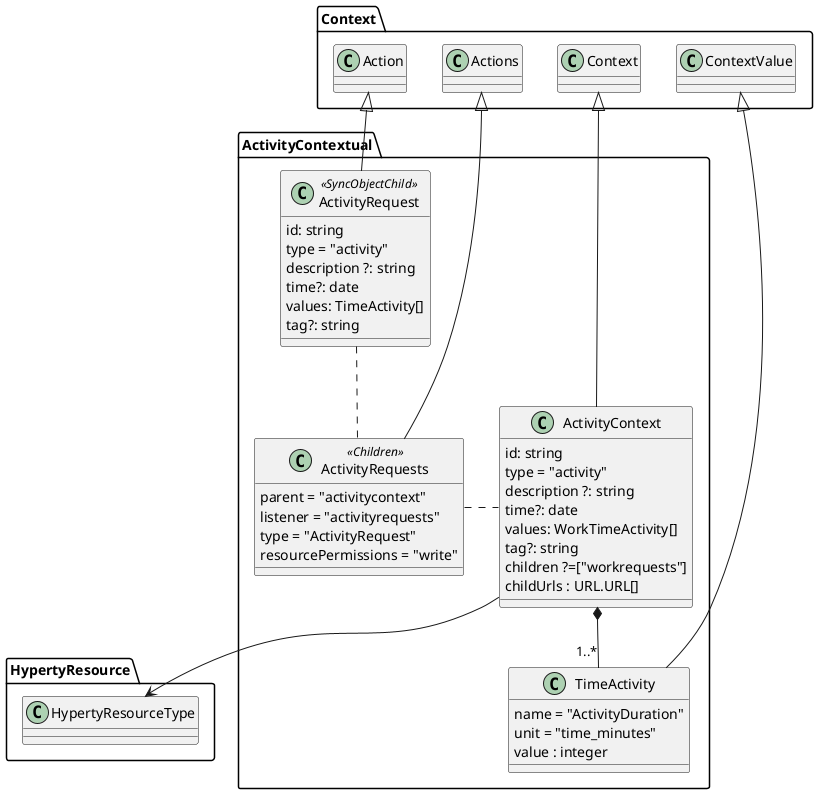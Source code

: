@startuml "activity-context.png"

Package ActivityContextual {

class ActivityContext {
  id: string
  type = "activity"
  description ?: string
  time?: date
  values: WorkTimeActivity[]
  tag?: string
  children ?=["workrequests"]
  childUrls : URL.URL[]
}


class TimeActivity {
  name = "ActivityDuration"
  unit = "time_minutes"
  value : integer
}

class ActivityRequests <<Children>> {
  parent = "activitycontext"
  listener = "activityrequests"
  type = "ActivityRequest"
  resourcePermissions = "write"
}

class ActivityRequest <<SyncObjectChild>> {
  id: string
  type = "activity"
  description ?: string
  time?: date
  values: TimeActivity[]
  tag?: string
}
}
ActivityContext *-- "1..*" TimeActivity

ActivityContext -up-|> Context.Context
ActivityRequests -up-|> Context.Actions
ActivityRequest -up-|> Context.Action
TimeActivity -up-|> Context.ContextValue
ActivityContext .left. ActivityRequests
ActivityRequest .. ActivityRequests
ActivityContext --> HypertyResource.HypertyResourceType


@enduml
